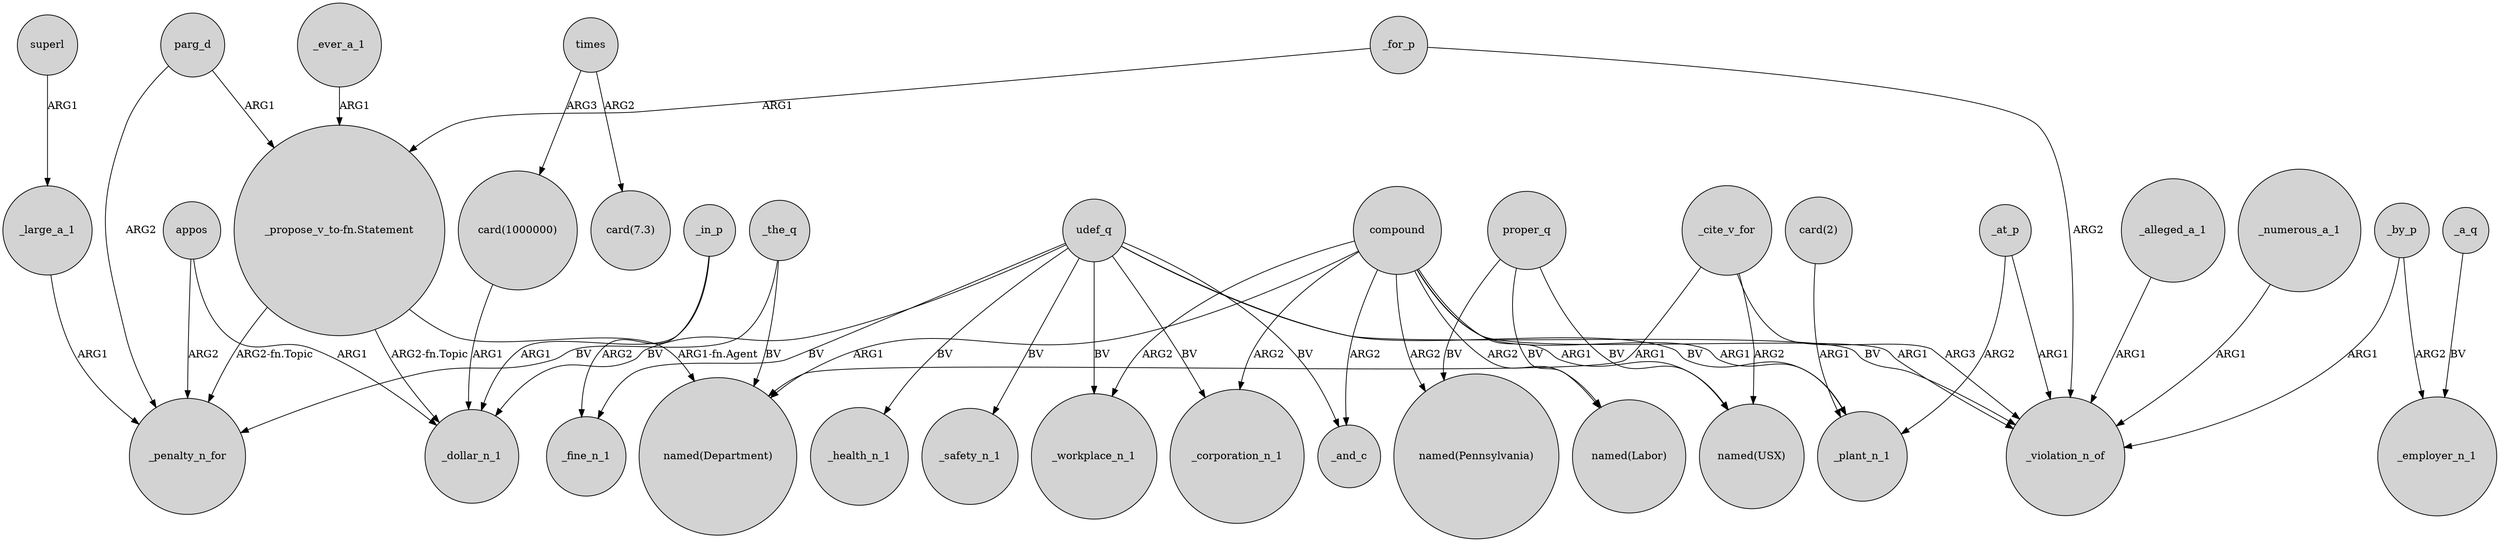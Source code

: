 digraph {
	node [shape=circle style=filled]
	superl -> _large_a_1 [label=ARG1]
	"card(1000000)" -> _dollar_n_1 [label=ARG1]
	_numerous_a_1 -> _violation_n_of [label=ARG1]
	_in_p -> _fine_n_1 [label=ARG2]
	_cite_v_for -> "named(Department)" [label=ARG1]
	compound -> "named(USX)" [label=ARG1]
	_a_q -> _employer_n_1 [label=BV]
	_large_a_1 -> _penalty_n_for [label=ARG1]
	compound -> _corporation_n_1 [label=ARG2]
	_at_p -> _plant_n_1 [label=ARG2]
	_at_p -> _violation_n_of [label=ARG1]
	parg_d -> _penalty_n_for [label=ARG2]
	_ever_a_1 -> "_propose_v_to-fn.Statement" [label=ARG1]
	compound -> _violation_n_of [label=ARG1]
	parg_d -> "_propose_v_to-fn.Statement" [label=ARG1]
	compound -> _plant_n_1 [label=ARG1]
	appos -> _penalty_n_for [label=ARG2]
	"card(2)" -> _plant_n_1 [label=ARG1]
	udef_q -> _workplace_n_1 [label=BV]
	udef_q -> _corporation_n_1 [label=BV]
	_by_p -> _employer_n_1 [label=ARG2]
	compound -> "named(Labor)" [label=ARG2]
	compound -> _and_c [label=ARG2]
	times -> "card(1000000)" [label=ARG3]
	_by_p -> _violation_n_of [label=ARG1]
	udef_q -> _health_n_1 [label=BV]
	_the_q -> "named(Department)" [label=BV]
	udef_q -> _plant_n_1 [label=BV]
	compound -> "named(Pennsylvania)" [label=ARG2]
	proper_q -> "named(USX)" [label=BV]
	"_propose_v_to-fn.Statement" -> "named(Department)" [label="ARG1-fn.Agent"]
	appos -> _dollar_n_1 [label=ARG1]
	udef_q -> _safety_n_1 [label=BV]
	times -> "card(7.3)" [label=ARG2]
	udef_q -> _fine_n_1 [label=BV]
	compound -> _workplace_n_1 [label=ARG2]
	udef_q -> _violation_n_of [label=BV]
	"_propose_v_to-fn.Statement" -> _dollar_n_1 [label="ARG2-fn.Topic"]
	_for_p -> _violation_n_of [label=ARG2]
	_in_p -> _dollar_n_1 [label=ARG1]
	_alleged_a_1 -> _violation_n_of [label=ARG1]
	proper_q -> "named(Pennsylvania)" [label=BV]
	compound -> "named(Department)" [label=ARG1]
	proper_q -> "named(Labor)" [label=BV]
	udef_q -> _and_c [label=BV]
	_for_p -> "_propose_v_to-fn.Statement" [label=ARG1]
	_cite_v_for -> _violation_n_of [label=ARG3]
	udef_q -> _dollar_n_1 [label=BV]
	_cite_v_for -> "named(USX)" [label=ARG2]
	_the_q -> _penalty_n_for [label=BV]
	"_propose_v_to-fn.Statement" -> _penalty_n_for [label="ARG2-fn.Topic"]
}
